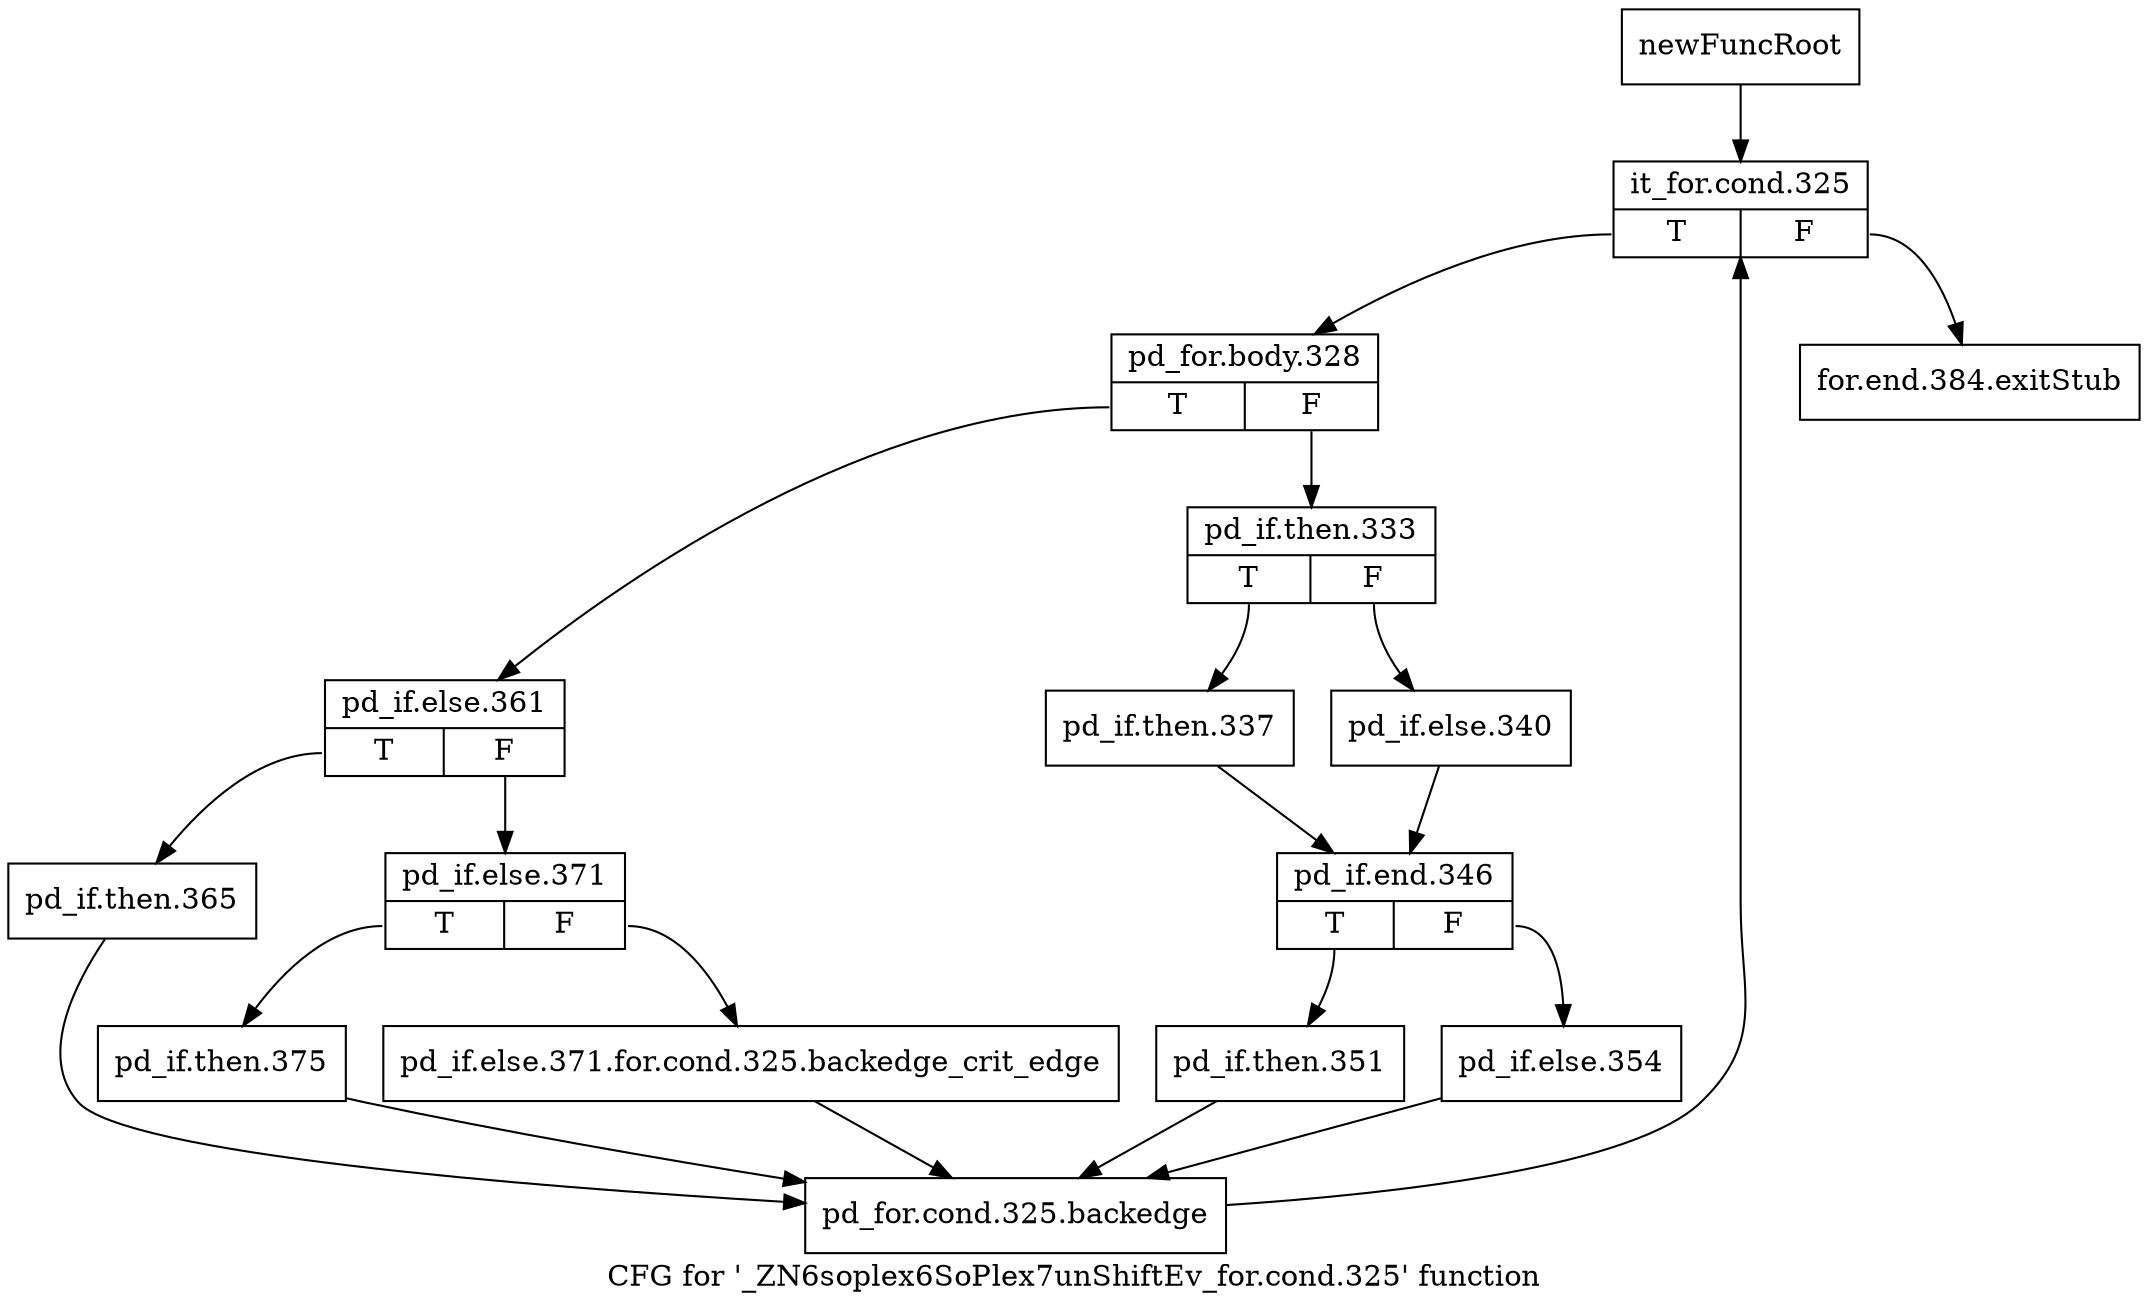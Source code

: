 digraph "CFG for '_ZN6soplex6SoPlex7unShiftEv_for.cond.325' function" {
	label="CFG for '_ZN6soplex6SoPlex7unShiftEv_for.cond.325' function";

	Node0x2ee0050 [shape=record,label="{newFuncRoot}"];
	Node0x2ee0050 -> Node0x2ee00f0;
	Node0x2ee00a0 [shape=record,label="{for.end.384.exitStub}"];
	Node0x2ee00f0 [shape=record,label="{it_for.cond.325|{<s0>T|<s1>F}}"];
	Node0x2ee00f0:s0 -> Node0x2ee0140;
	Node0x2ee00f0:s1 -> Node0x2ee00a0;
	Node0x2ee0140 [shape=record,label="{pd_for.body.328|{<s0>T|<s1>F}}"];
	Node0x2ee0140:s0 -> Node0x2ee0370;
	Node0x2ee0140:s1 -> Node0x2ee0190;
	Node0x2ee0190 [shape=record,label="{pd_if.then.333|{<s0>T|<s1>F}}"];
	Node0x2ee0190:s0 -> Node0x2ee0230;
	Node0x2ee0190:s1 -> Node0x2ee01e0;
	Node0x2ee01e0 [shape=record,label="{pd_if.else.340}"];
	Node0x2ee01e0 -> Node0x2ee0280;
	Node0x2ee0230 [shape=record,label="{pd_if.then.337}"];
	Node0x2ee0230 -> Node0x2ee0280;
	Node0x2ee0280 [shape=record,label="{pd_if.end.346|{<s0>T|<s1>F}}"];
	Node0x2ee0280:s0 -> Node0x2ee0320;
	Node0x2ee0280:s1 -> Node0x2ee02d0;
	Node0x2ee02d0 [shape=record,label="{pd_if.else.354}"];
	Node0x2ee02d0 -> Node0x2ee0500;
	Node0x2ee0320 [shape=record,label="{pd_if.then.351}"];
	Node0x2ee0320 -> Node0x2ee0500;
	Node0x2ee0370 [shape=record,label="{pd_if.else.361|{<s0>T|<s1>F}}"];
	Node0x2ee0370:s0 -> Node0x2ee04b0;
	Node0x2ee0370:s1 -> Node0x2ee03c0;
	Node0x2ee03c0 [shape=record,label="{pd_if.else.371|{<s0>T|<s1>F}}"];
	Node0x2ee03c0:s0 -> Node0x2ee0460;
	Node0x2ee03c0:s1 -> Node0x2ee0410;
	Node0x2ee0410 [shape=record,label="{pd_if.else.371.for.cond.325.backedge_crit_edge}"];
	Node0x2ee0410 -> Node0x2ee0500;
	Node0x2ee0460 [shape=record,label="{pd_if.then.375}"];
	Node0x2ee0460 -> Node0x2ee0500;
	Node0x2ee04b0 [shape=record,label="{pd_if.then.365}"];
	Node0x2ee04b0 -> Node0x2ee0500;
	Node0x2ee0500 [shape=record,label="{pd_for.cond.325.backedge}"];
	Node0x2ee0500 -> Node0x2ee00f0;
}
